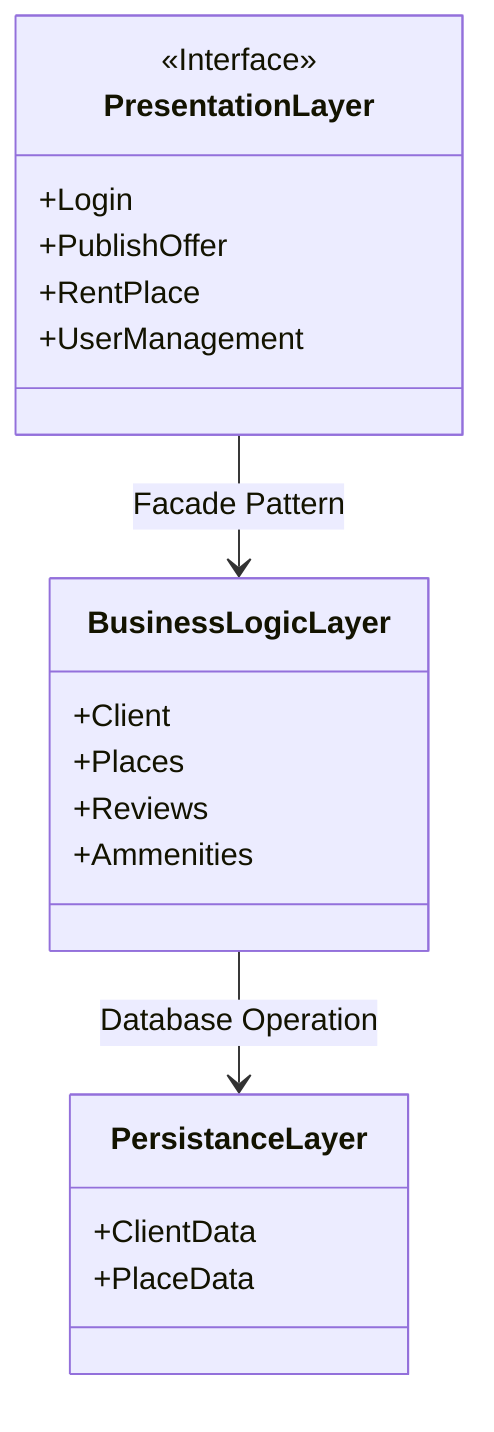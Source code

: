 classDiagram
class PresentationLayer {
    <<Interface>>
    +Login
    +PublishOffer
    +RentPlace
    +UserManagement
}
class BusinessLogicLayer {
    +Client
    +Places
    +Reviews
    +Ammenities
}
class PersistanceLayer {
    +ClientData
    +PlaceData
}
PresentationLayer --> BusinessLogicLayer : Facade Pattern
BusinessLogicLayer --> PersistanceLayer : Database Operation